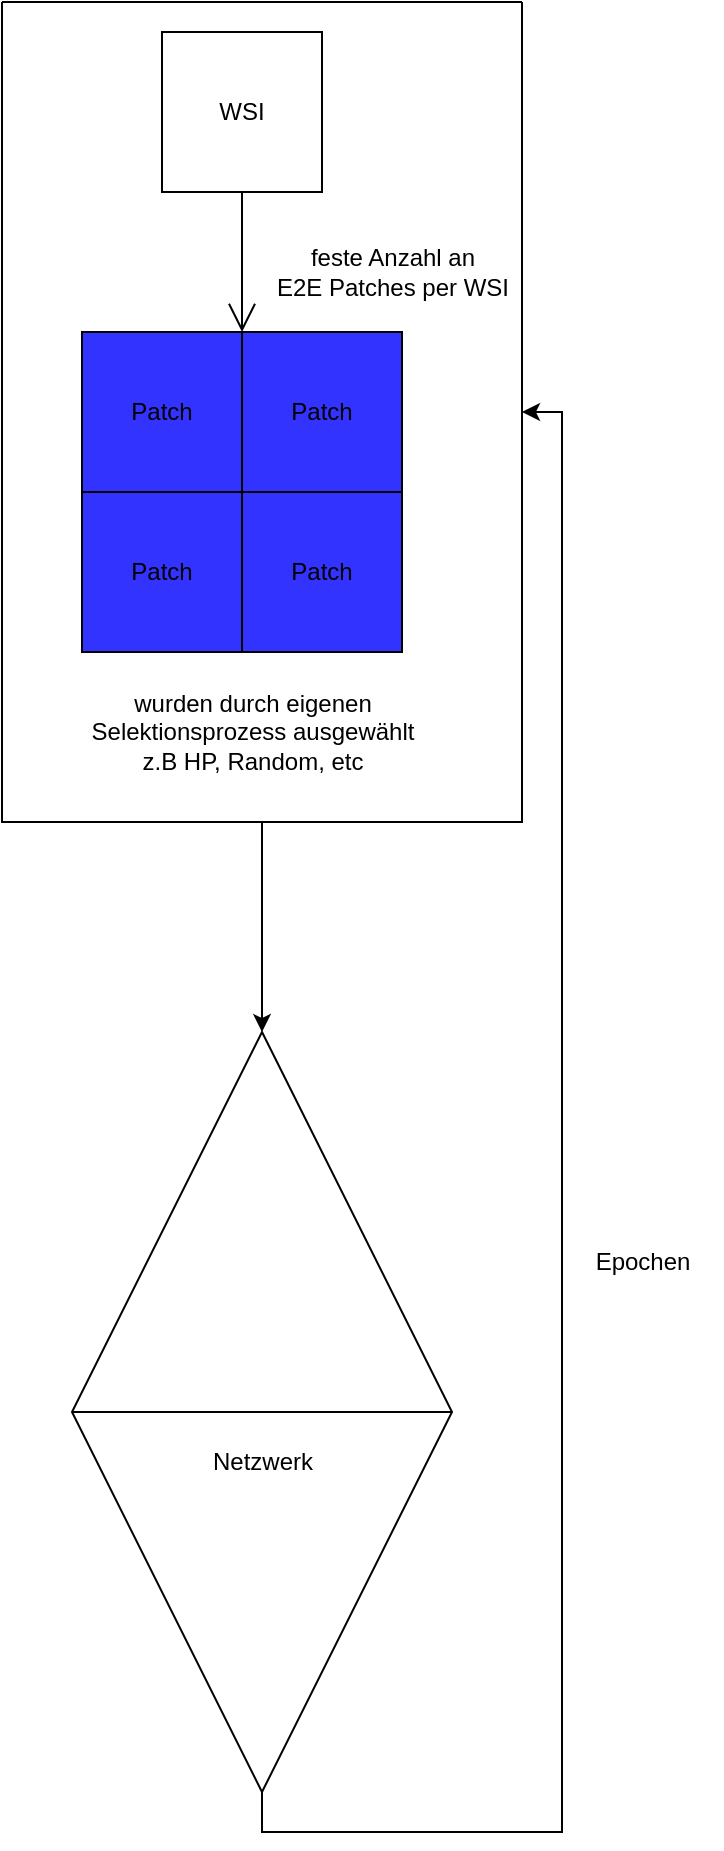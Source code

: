 <mxfile version="20.8.5" type="device"><diagram id="ZmygdGcFFoqzXHBPnrah" name="Page-1"><mxGraphModel dx="2074" dy="1138" grid="1" gridSize="10" guides="1" tooltips="1" connect="1" arrows="1" fold="1" page="1" pageScale="1" pageWidth="850" pageHeight="1100" math="0" shadow="0"><root><mxCell id="0"/><mxCell id="1" parent="0"/><mxCell id="hs74Bc099H79ju_OZD6P-2" value="Patch" style="whiteSpace=wrap;html=1;aspect=fixed;fillColor=#3333FF;" vertex="1" parent="1"><mxGeometry x="340" y="170" width="80" height="80" as="geometry"/></mxCell><mxCell id="hs74Bc099H79ju_OZD6P-3" value="Patch" style="whiteSpace=wrap;html=1;aspect=fixed;fillColor=#3333FF;" vertex="1" parent="1"><mxGeometry x="420" y="170" width="80" height="80" as="geometry"/></mxCell><mxCell id="hs74Bc099H79ju_OZD6P-4" value="Patch" style="whiteSpace=wrap;html=1;aspect=fixed;fillColor=#3333FF;" vertex="1" parent="1"><mxGeometry x="340" y="250" width="80" height="80" as="geometry"/></mxCell><mxCell id="hs74Bc099H79ju_OZD6P-5" value="Patch" style="whiteSpace=wrap;html=1;aspect=fixed;fillColor=#3333FF;" vertex="1" parent="1"><mxGeometry x="420" y="250" width="80" height="80" as="geometry"/></mxCell><mxCell id="hs74Bc099H79ju_OZD6P-6" value="WSI" style="whiteSpace=wrap;html=1;aspect=fixed;fillColor=none;" vertex="1" parent="1"><mxGeometry x="380" y="20" width="80" height="80" as="geometry"/></mxCell><mxCell id="hs74Bc099H79ju_OZD6P-8" value="" style="endArrow=open;endFill=1;endSize=12;html=1;rounded=0;exitX=0.5;exitY=1;exitDx=0;exitDy=0;entryX=0;entryY=0;entryDx=0;entryDy=0;" edge="1" parent="1" source="hs74Bc099H79ju_OZD6P-6" target="hs74Bc099H79ju_OZD6P-3"><mxGeometry width="160" relative="1" as="geometry"><mxPoint x="560" y="110" as="sourcePoint"/><mxPoint x="720" y="110" as="targetPoint"/></mxGeometry></mxCell><mxCell id="hs74Bc099H79ju_OZD6P-10" value="&lt;div&gt;wurden durch eigenen &lt;br&gt;&lt;/div&gt;&lt;div&gt;Selektionsprozess ausgewählt&lt;/div&gt;&lt;div&gt;z.B HP, Random, etc&lt;br&gt;&lt;/div&gt;" style="text;html=1;align=center;verticalAlign=middle;resizable=0;points=[];autosize=1;strokeColor=none;fillColor=none;" vertex="1" parent="1"><mxGeometry x="320" y="340" width="210" height="60" as="geometry"/></mxCell><mxCell id="hs74Bc099H79ju_OZD6P-15" style="edgeStyle=orthogonalEdgeStyle;rounded=0;orthogonalLoop=1;jettySize=auto;html=1;exitX=0.5;exitY=1;exitDx=0;exitDy=0;entryX=1;entryY=0.5;entryDx=0;entryDy=0;" edge="1" parent="1" source="hs74Bc099H79ju_OZD6P-11" target="hs74Bc099H79ju_OZD6P-13"><mxGeometry relative="1" as="geometry"><Array as="points"><mxPoint x="430" y="920"/><mxPoint x="580" y="920"/><mxPoint x="580" y="210"/></Array></mxGeometry></mxCell><mxCell id="hs74Bc099H79ju_OZD6P-11" value="" style="shape=sortShape;perimeter=rhombusPerimeter;whiteSpace=wrap;html=1;fillColor=none;" vertex="1" parent="1"><mxGeometry x="335" y="520" width="190" height="380" as="geometry"/></mxCell><mxCell id="hs74Bc099H79ju_OZD6P-12" value="Netzwerk" style="text;html=1;align=center;verticalAlign=middle;resizable=0;points=[];autosize=1;strokeColor=none;fillColor=none;" vertex="1" parent="1"><mxGeometry x="390" y="720" width="80" height="30" as="geometry"/></mxCell><mxCell id="hs74Bc099H79ju_OZD6P-14" style="edgeStyle=orthogonalEdgeStyle;rounded=0;orthogonalLoop=1;jettySize=auto;html=1;exitX=0.5;exitY=1;exitDx=0;exitDy=0;entryX=0.5;entryY=0;entryDx=0;entryDy=0;" edge="1" parent="1" source="hs74Bc099H79ju_OZD6P-13" target="hs74Bc099H79ju_OZD6P-11"><mxGeometry relative="1" as="geometry"/></mxCell><mxCell id="hs74Bc099H79ju_OZD6P-13" value="" style="swimlane;startSize=0;fillColor=none;" vertex="1" parent="1"><mxGeometry x="300" y="5" width="260" height="410" as="geometry"/></mxCell><mxCell id="hs74Bc099H79ju_OZD6P-9" value="&lt;div&gt;feste Anzahl an &lt;br&gt;&lt;/div&gt;&lt;div&gt;E2E Patches per WSI&lt;/div&gt;" style="text;html=1;align=center;verticalAlign=middle;resizable=0;points=[];autosize=1;strokeColor=none;fillColor=none;" vertex="1" parent="hs74Bc099H79ju_OZD6P-13"><mxGeometry x="120" y="115" width="150" height="40" as="geometry"/></mxCell><mxCell id="hs74Bc099H79ju_OZD6P-16" value="Epochen" style="text;html=1;align=center;verticalAlign=middle;resizable=0;points=[];autosize=1;strokeColor=none;fillColor=none;" vertex="1" parent="1"><mxGeometry x="580" y="620" width="80" height="30" as="geometry"/></mxCell></root></mxGraphModel></diagram></mxfile>